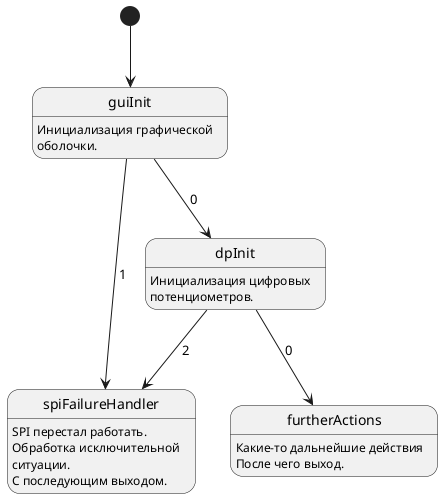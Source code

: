 CLASS_NAME						=		AyPlayer
FILE_WITH_CLASS_DESCRIPTION		=		ayplayer.h

@startuml

state "spiFailureHandler" as fspi {
fspi: SPI перестал работать.
fspi: Обработка исключительной 
fspi: ситуации.
fspi: С последующим выходом.
}

[*] --> s1 

state "guiInit" as s1 {
s1: Инициализация графической 
s1: оболочки.
}

s1 --> s2     : 0
s1 --> fspi   : 1

state "dpInit" as s2 {
s2: Инициализация цифровых
s2: потенциометров.
}

s2 --> fspi   : 2
s2 --> s3     : 0

state "furtherActions" as s3 {
s3: Какие-то дальнейшие действия
s3: После чего выход.
}

@enduml